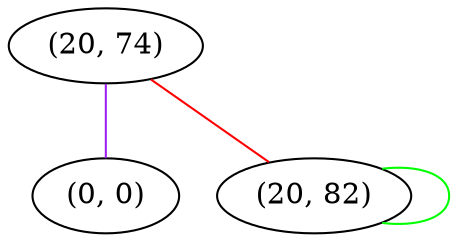 graph "" {
"(20, 74)";
"(0, 0)";
"(20, 82)";
"(20, 74)" -- "(20, 82)"  [color=red, key=0, weight=1];
"(20, 74)" -- "(0, 0)"  [color=purple, key=0, weight=4];
"(20, 82)" -- "(20, 82)"  [color=green, key=0, weight=2];
}
